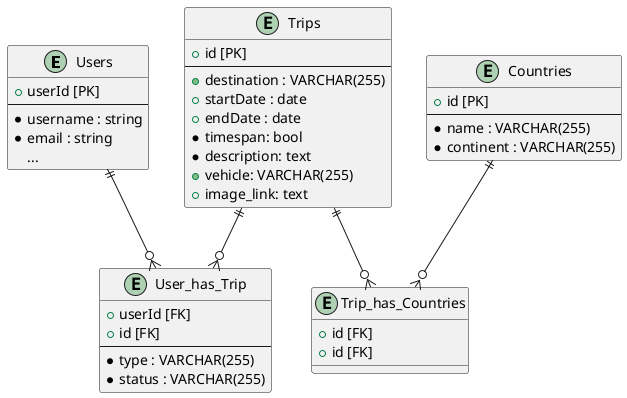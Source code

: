 @startuml

entity Users {
    + userId [PK]
    --
    * username : string
    * email : string
    ...
}

entity Trips {
    + id [PK]
    --
    + destination : VARCHAR(255)
    + startDate : date
    + endDate : date
    * timespan: bool
    * description: text
    + vehicle: VARCHAR(255)
    + image_link: text
}

entity Countries {
    + id [PK]
    --
    * name : VARCHAR(255)
    * continent : VARCHAR(255)
}

entity User_has_Trip {
    + userId [FK]
    + id [FK]
    --
    * type : VARCHAR(255)
    * status : VARCHAR(255)
}

entity Trip_has_Countries {
    + id [FK]
    + id [FK]
}

Users ||--o{ User_has_Trip
Trips ||--o{ User_has_Trip
Trips ||--o{ Trip_has_Countries
Countries ||--o{ Trip_has_Countries

@enduml

